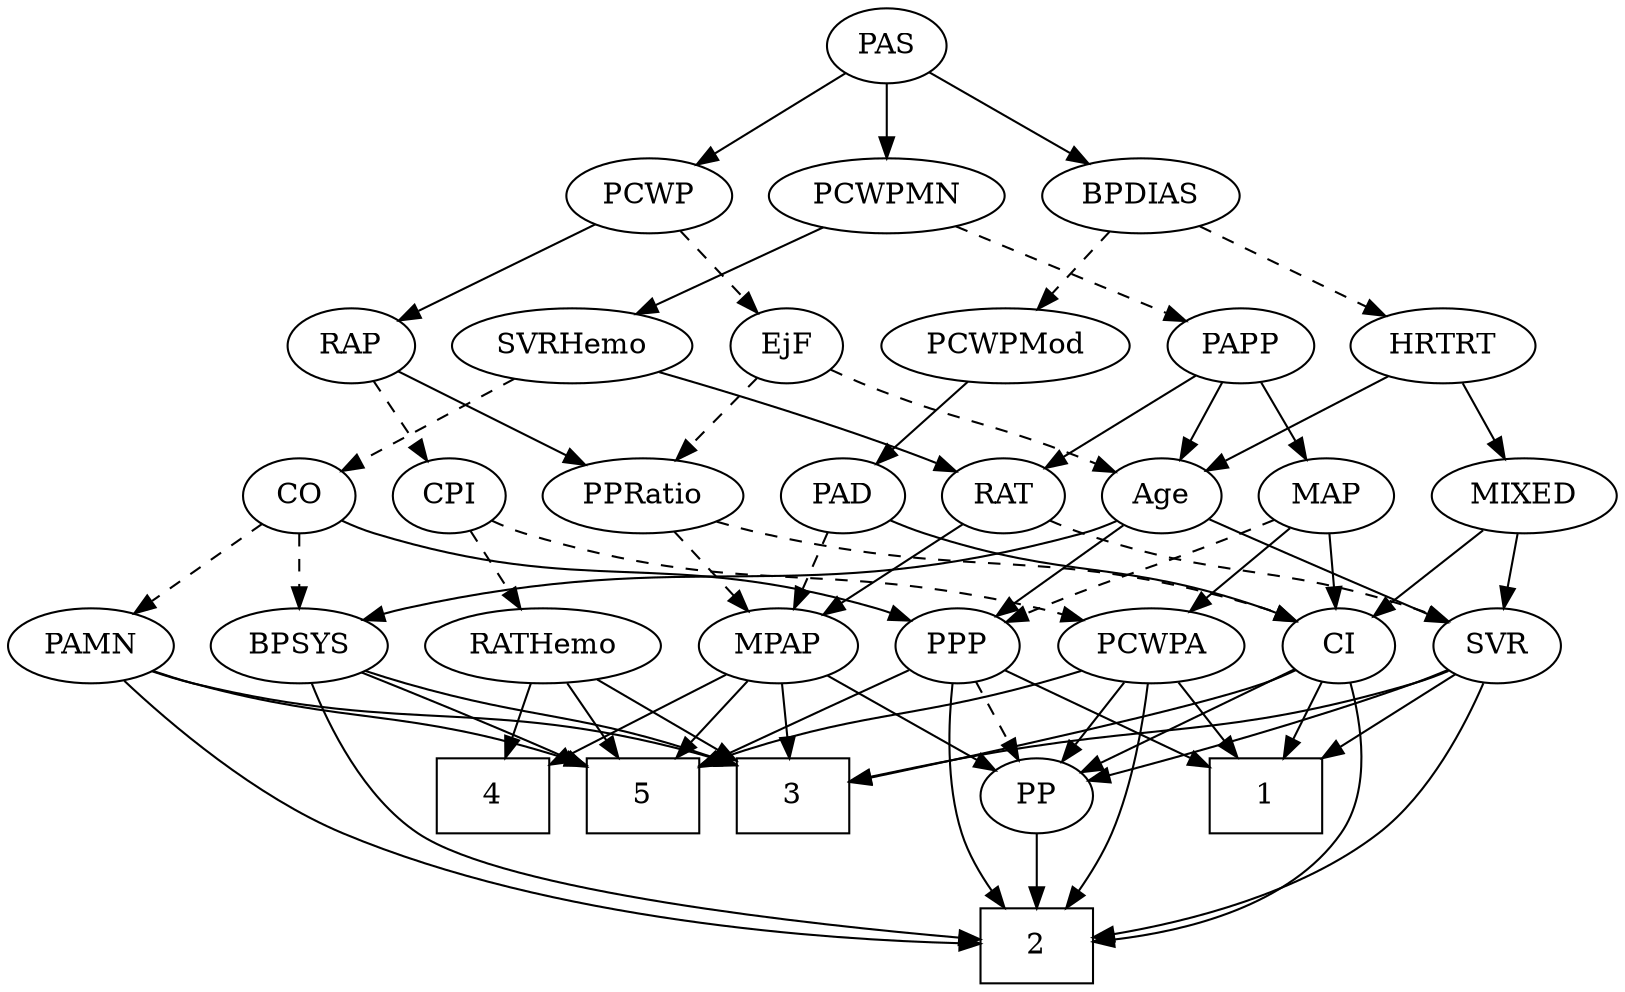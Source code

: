 strict digraph {
	graph [bb="0,0,718.69,468"];
	node [label="\N"];
	1	[height=0.5,
		pos="557.4,90",
		shape=box,
		width=0.75];
	2	[height=0.5,
		pos="447.4,18",
		shape=box,
		width=0.75];
	3	[height=0.5,
		pos="336.4,90",
		shape=box,
		width=0.75];
	4	[height=0.5,
		pos="192.4,90",
		shape=box,
		width=0.75];
	5	[height=0.5,
		pos="264.4,90",
		shape=box,
		width=0.75];
	Age	[height=0.5,
		pos="513.4,234",
		width=0.75];
	BPSYS	[height=0.5,
		pos="128.4,162",
		width=1.0471];
	Age -> BPSYS	[pos="e,156.41,174.31 492.9,221.93 487.94,219.65 482.58,217.49 477.4,216 347.49,178.66 306.92,211.19 175.4,180 172.37,179.28 169.27,178.43 \
166.18,177.5",
		style=solid];
	SVR	[height=0.5,
		pos="662.4,162",
		width=0.77632];
	Age -> SVR	[pos="e,640.3,173.34 534.71,222.92 539.54,220.64 544.64,218.24 549.4,216 577.02,203 608.46,188.26 631.15,177.63",
		style=solid];
	PPP	[height=0.5,
		pos="415.4,162",
		width=0.75];
	Age -> PPP	[pos="e,433.26,175.76 495.42,220.16 480.36,209.41 458.67,193.91 441.66,181.76",
		style=solid];
	EjF	[height=0.5,
		pos="350.4,306",
		width=0.75];
	EjF -> Age	[pos="e,492.18,245.3 371.61,294.7 376.45,292.44 381.58,290.09 386.4,288 426.3,270.7 437.49,269.3 477.4,252 479.2,251.22 481.06,250.4 482.92,\
249.56",
		style=dashed];
	PPRatio	[height=0.5,
		pos="281.4,234",
		width=1.1013];
	EjF -> PPRatio	[pos="e,297.12,250.95 336.1,290.5 326.95,281.22 314.88,268.97 304.4,258.34",
		style=dashed];
	RAP	[height=0.5,
		pos="159.4,306",
		width=0.77632];
	CPI	[height=0.5,
		pos="196.4,234",
		width=0.75];
	RAP -> CPI	[pos="e,187.86,251.15 167.98,288.76 172.46,280.28 178.05,269.71 183.08,260.2",
		style=dashed];
	RAP -> PPRatio	[pos="e,257.88,248.49 179.54,293.44 198.46,282.59 227.07,266.17 249.16,253.5",
		style=solid];
	MIXED	[height=0.5,
		pos="678.4,234",
		width=1.1193];
	MIXED -> SVR	[pos="e,666.35,180.28 674.52,216.05 672.74,208.26 670.58,198.82 668.59,190.08",
		style=solid];
	CI	[height=0.5,
		pos="589.4,162",
		width=0.75];
	MIXED -> CI	[pos="e,606.27,176.27 659.09,217.81 645.92,207.46 628.38,193.66 614.18,182.49",
		style=solid];
	MPAP	[height=0.5,
		pos="335.4,162",
		width=0.97491];
	MPAP -> 3	[pos="e,336.15,108.1 335.64,143.7 335.75,135.98 335.89,126.71 336.01,118.11",
		style=solid];
	MPAP -> 4	[pos="e,219.58,104.31 310.81,148.97 288.2,137.9 254.37,121.34 228.65,108.75",
		style=solid];
	MPAP -> 5	[pos="e,281.77,108.13 319.99,145.81 310.93,136.88 299.27,125.38 288.97,115.23",
		style=solid];
	PP	[height=0.5,
		pos="447.4,90",
		width=0.75];
	MPAP -> PP	[pos="e,428.38,102.88 356.73,147.67 374.59,136.51 400.21,120.49 419.66,108.33",
		style=solid];
	BPSYS -> 2	[pos="e,420.17,20.44 128.76,143.79 130.18,123.49 135.75,90.221 156.4,72 193.57,39.195 340.21,25.725 410.05,21.086",
		style=solid];
	BPSYS -> 3	[pos="e,309.08,104.46 157.12,150.27 163.14,148.12 169.45,145.93 175.4,144 227.49,127.1 244.52,128.23 299.52,108.03",
		style=solid];
	BPSYS -> 5	[pos="e,237.15,105.02 153.03,148.32 173.97,137.54 204.35,121.91 228.09,109.69",
		style=solid];
	PAD	[height=0.5,
		pos="367.4,234",
		width=0.79437];
	PAD -> MPAP	[pos="e,343.15,179.96 359.81,216.41 356.08,208.25 351.5,198.22 347.31,189.07",
		style=dashed];
	PAD -> CI	[pos="e,568.76,173.62 389.63,222.24 394.74,220 400.2,217.78 405.4,216 469.45,194.09 489.57,202.57 553.4,180 555.3,179.33 557.24,178.58 \
559.19,177.8",
		style=solid];
	CO	[height=0.5,
		pos="124.4,234",
		width=0.75];
	CO -> BPSYS	[pos="e,127.42,180.1 125.39,215.7 125.83,207.98 126.36,198.71 126.85,190.11",
		style=dashed];
	PAMN	[height=0.5,
		pos="36.397,162",
		width=1.011];
	CO -> PAMN	[pos="e,54.831,177.66 107.43,219.5 94.821,209.47 77.377,195.6 62.931,184.11",
		style=dashed];
	CO -> PPP	[pos="e,394.85,173.9 144.94,222.1 149.9,219.81 155.25,217.6 160.4,216 254.57,186.66 285.22,209.34 379.4,180 381.33,179.4 383.29,178.71 \
385.24,177.97",
		style=solid];
	PAS	[height=0.5,
		pos="395.4,450",
		width=0.75];
	PCWPMN	[height=0.5,
		pos="395.4,378",
		width=1.3902];
	PAS -> PCWPMN	[pos="e,395.4,396.1 395.4,431.7 395.4,423.98 395.4,414.71 395.4,406.11",
		style=solid];
	BPDIAS	[height=0.5,
		pos="505.4,378",
		width=1.1735];
	PAS -> BPDIAS	[pos="e,482.65,393.47 414.56,436.81 431,426.34 455.01,411.07 474.21,398.84",
		style=solid];
	PCWP	[height=0.5,
		pos="292.4,378",
		width=0.97491];
	PAS -> PCWP	[pos="e,312.77,392.85 376.98,436.49 361.47,425.94 339.01,410.68 321.13,398.53",
		style=solid];
	PAMN -> 2	[pos="e,420.1,18.464 48.713,144.83 65.315,124.3 96.912,89.454 132.4,72 224.64,26.627 348.46,19.174 409.76,18.515",
		style=solid];
	PAMN -> 3	[pos="e,309.2,104.8 63.72,149.69 69.489,147.58 75.589,145.56 81.397,144 173.6,119.27 204.25,136.17 299.46,107.79",
		style=solid];
	PAMN -> 5	[pos="e,237.12,104.58 63.819,150.04 69.581,147.9 75.654,145.78 81.397,144 142.63,125.01 163.09,129.93 227.31,108.01",
		style=solid];
	RATHemo	[height=0.5,
		pos="233.4,162",
		width=1.3721];
	RATHemo -> 3	[pos="e,311.2,108.13 255.75,145.81 269.52,136.45 287.45,124.26 302.91,113.76",
		style=solid];
	RATHemo -> 4	[pos="e,202.52,108.28 223.47,144.05 218.71,135.92 212.9,126 207.59,116.94",
		style=solid];
	RATHemo -> 5	[pos="e,256.75,108.28 240.9,144.05 244.43,136.09 248.71,126.41 252.66,117.51",
		style=solid];
	CPI -> RATHemo	[pos="e,224.35,180.12 204.98,216.76 209.33,208.53 214.73,198.32 219.65,189.02",
		style=dashed];
	PCWPA	[height=0.5,
		pos="502.4,162",
		width=1.1555];
	CPI -> PCWPA	[pos="e,471.61,174.13 216.94,222.1 221.9,219.81 227.25,217.6 232.4,216 326.57,186.66 355.64,203.67 451.4,180 454.81,179.16 458.32,178.19 \
461.82,177.17",
		style=dashed];
	RAT	[height=0.5,
		pos="441.4,234",
		width=0.75827];
	RAT -> MPAP	[pos="e,355.99,176.6 422.45,220.49 406.3,209.83 382.85,194.34 364.36,182.13",
		style=solid];
	RAT -> SVR	[pos="e,640.77,173.78 462.42,222.2 467.26,219.96 472.44,217.75 477.4,216 541.22,193.43 561.46,202.23 625.4,180 627.3,179.34 629.24,178.61 \
631.18,177.85",
		style=dashed];
	SVR -> 1	[pos="e,583.11,108.14 643.62,148.49 629.26,138.91 609.05,125.43 591.81,113.94",
		style=solid];
	SVR -> 2	[pos="e,474.65,21.734 656.96,144.07 649.68,124.06 634.91,91.072 611.4,72 574.6,42.148 520.56,28.947 484.7,23.221",
		style=solid];
	SVR -> 3	[pos="e,363.75,97.588 641.25,150.13 636.16,147.83 630.67,145.62 625.4,144 533.22,115.62 506.02,126.67 411.4,108 399.01,105.56 385.55,102.6 \
373.49,99.842",
		style=solid];
	SVR -> PP	[pos="e,472.23,97.206 640.7,150.41 635.73,148.16 630.42,145.89 625.4,144 576.65,125.65 518.54,109.35 482.3,99.825",
		style=solid];
	PCWPMod	[height=0.5,
		pos="447.4,306",
		width=1.4443];
	PCWPMod -> PAD	[pos="e,383.58,249.16 429.24,289.12 417.97,279.26 403.37,266.47 391.18,255.81",
		style=solid];
	PCWPA -> 1	[pos="e,543.94,108.12 515.15,144.76 521.83,136.27 530.15,125.68 537.64,116.15",
		style=solid];
	PCWPA -> 2	[pos="e,461.56,36.149 500.74,144.01 498.51,125.65 493.57,95.83 483.4,72 479.31,62.433 473.41,52.784 467.56,44.388",
		style=solid];
	PCWPA -> 5	[pos="e,291.67,104.59 470.97,150.05 464.53,147.94 457.77,145.82 451.4,144 388.03,125.92 367.35,130.38 301.3,107.94",
		style=solid];
	PCWPA -> PP	[pos="e,459.33,106.19 489.64,144.76 482.5,135.68 473.48,124.19 465.61,114.18",
		style=solid];
	SVRHemo	[height=0.5,
		pos="255.4,306",
		width=1.3902];
	PCWPMN -> SVRHemo	[pos="e,283.34,320.97 367.4,363 345.85,352.22 315.86,337.23 292.33,325.47",
		style=solid];
	PAPP	[height=0.5,
		pos="549.4,306",
		width=0.88464];
	PCWPMN -> PAPP	[pos="e,525.36,317.93 425.09,363.5 451.09,351.69 488.84,334.53 515.91,322.22",
		style=dashed];
	SVRHemo -> CO	[pos="e,144.76,245.88 228.57,290.67 206.83,279.05 176.22,262.69 153.81,250.72",
		style=dashed];
	SVRHemo -> RAT	[pos="e,420.24,245.43 291.55,293.37 322.17,283.25 367.09,267.77 405.4,252 407.22,251.25 409.08,250.46 410.95,249.64",
		style=solid];
	BPDIAS -> PCWPMod	[pos="e,461.18,323.63 491.94,360.76 484.73,352.06 475.69,341.15 467.64,331.43",
		style=dashed];
	HRTRT	[height=0.5,
		pos="638.4,306",
		width=1.1013];
	BPDIAS -> HRTRT	[pos="e,613.28,320.22 531.04,363.5 551.87,352.54 581.44,336.98 604.27,324.96",
		style=dashed];
	MAP	[height=0.5,
		pos="589.4,234",
		width=0.84854];
	MAP -> PCWPA	[pos="e,521.18,178.11 571.79,218.83 559.51,208.95 542.89,195.58 528.99,184.4",
		style=solid];
	MAP -> PPP	[pos="e,436.58,173.39 565.36,222.56 560.12,220.34 554.59,218.06 549.4,216 506.25,198.92 494.2,197.92 451.4,180 449.58,179.24 447.72,178.44 \
445.85,177.61",
		style=dashed];
	MAP -> CI	[pos="e,589.4,180.1 589.4,215.7 589.4,207.98 589.4,198.71 589.4,190.11",
		style=solid];
	PP -> 2	[pos="e,447.4,36.104 447.4,71.697 447.4,63.983 447.4,54.712 447.4,46.112",
		style=solid];
	PPP -> 1	[pos="e,530.15,104.43 436.66,150.52 458.94,139.53 494.37,122.07 521.09,108.9",
		style=solid];
	PPP -> 2	[pos="e,431.79,36.226 411.33,144.17 407.68,125.95 403.94,96.245 411.4,72 414.41,62.215 419.9,52.616 425.71,44.334",
		style=solid];
	PPP -> 5	[pos="e,291.51,103.85 394.1,150.88 389.27,148.61 384.16,146.21 379.4,144 346.99,128.97 336.88,124.83 300.73,108.12",
		style=solid];
	PPP -> PP	[pos="e,439.87,107.47 422.98,144.41 426.77,136.13 431.43,125.92 435.67,116.66",
		style=dashed];
	PPRatio -> MPAP	[pos="e,322.94,179.15 293.92,216.76 300.67,208.02 309.13,197.05 316.64,187.31",
		style=dashed];
	PPRatio -> CI	[pos="e,568.86,173.91 310.58,221.72 316.73,219.61 323.23,217.57 329.4,216 427.1,191.07 457.08,209.82 553.4,180 555.33,179.4 557.29,178.72 \
559.24,177.98",
		style=dashed];
	PCWP -> EjF	[pos="e,337.69,322.34 305.56,361.12 313.15,351.95 322.84,340.26 331.26,330.09",
		style=dashed];
	PCWP -> RAP	[pos="e,180.34,318.02 268.62,364.49 246.46,352.82 213.31,335.38 189.35,322.77",
		style=solid];
	CI -> 1	[pos="e,565.37,108.45 581.81,144.41 578.18,136.45 573.73,126.72 569.63,117.76",
		style=solid];
	CI -> 2	[pos="e,474.45,20.003 595.78,144.22 601.93,124.96 608.31,93.279 593.4,72 568.99,37.179 519.26,25.146 484.66,21.039",
		style=solid];
	CI -> 3	[pos="e,363.62,97.324 568.76,150.38 563.81,148.08 558.48,145.8 553.4,144 536.5,138.02 430.81,113.03 373.41,99.609",
		style=solid];
	CI -> PP	[pos="e,468.8,101.55 568.14,150.52 544.19,138.72 505.07,119.43 477.88,106.03",
		style=solid];
	PAPP -> Age	[pos="e,521.87,251.47 540.87,288.41 536.56,280.04 531.25,269.71 526.44,260.37",
		style=solid];
	PAPP -> RAT	[pos="e,460.26,247.23 529.34,292 512.27,280.94 487.61,264.95 468.74,252.72",
		style=solid];
	PAPP -> MAP	[pos="e,579.89,251.63 558.67,288.76 563.45,280.4 569.39,270.02 574.76,260.61",
		style=solid];
	HRTRT -> Age	[pos="e,533.71,246.37 614.3,291.5 593.81,280.03 564.34,263.53 542.53,251.32",
		style=solid];
	HRTRT -> MIXED	[pos="e,668.71,251.96 647.88,288.41 652.59,280.16 658.39,270.01 663.67,260.78",
		style=solid];
}
